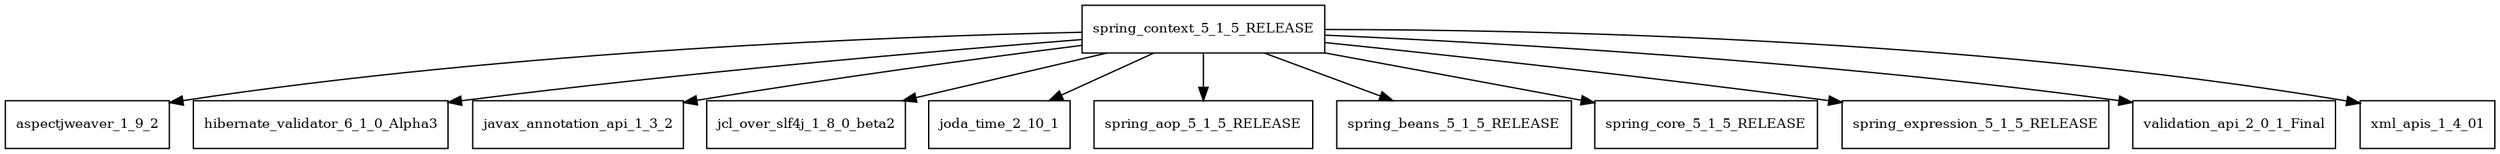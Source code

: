 digraph spring_context_5_1_5_RELEASE_dependencies {
  node [shape = box, fontsize=10.0];
  spring_context_5_1_5_RELEASE -> aspectjweaver_1_9_2;
  spring_context_5_1_5_RELEASE -> hibernate_validator_6_1_0_Alpha3;
  spring_context_5_1_5_RELEASE -> javax_annotation_api_1_3_2;
  spring_context_5_1_5_RELEASE -> jcl_over_slf4j_1_8_0_beta2;
  spring_context_5_1_5_RELEASE -> joda_time_2_10_1;
  spring_context_5_1_5_RELEASE -> spring_aop_5_1_5_RELEASE;
  spring_context_5_1_5_RELEASE -> spring_beans_5_1_5_RELEASE;
  spring_context_5_1_5_RELEASE -> spring_core_5_1_5_RELEASE;
  spring_context_5_1_5_RELEASE -> spring_expression_5_1_5_RELEASE;
  spring_context_5_1_5_RELEASE -> validation_api_2_0_1_Final;
  spring_context_5_1_5_RELEASE -> xml_apis_1_4_01;
}

